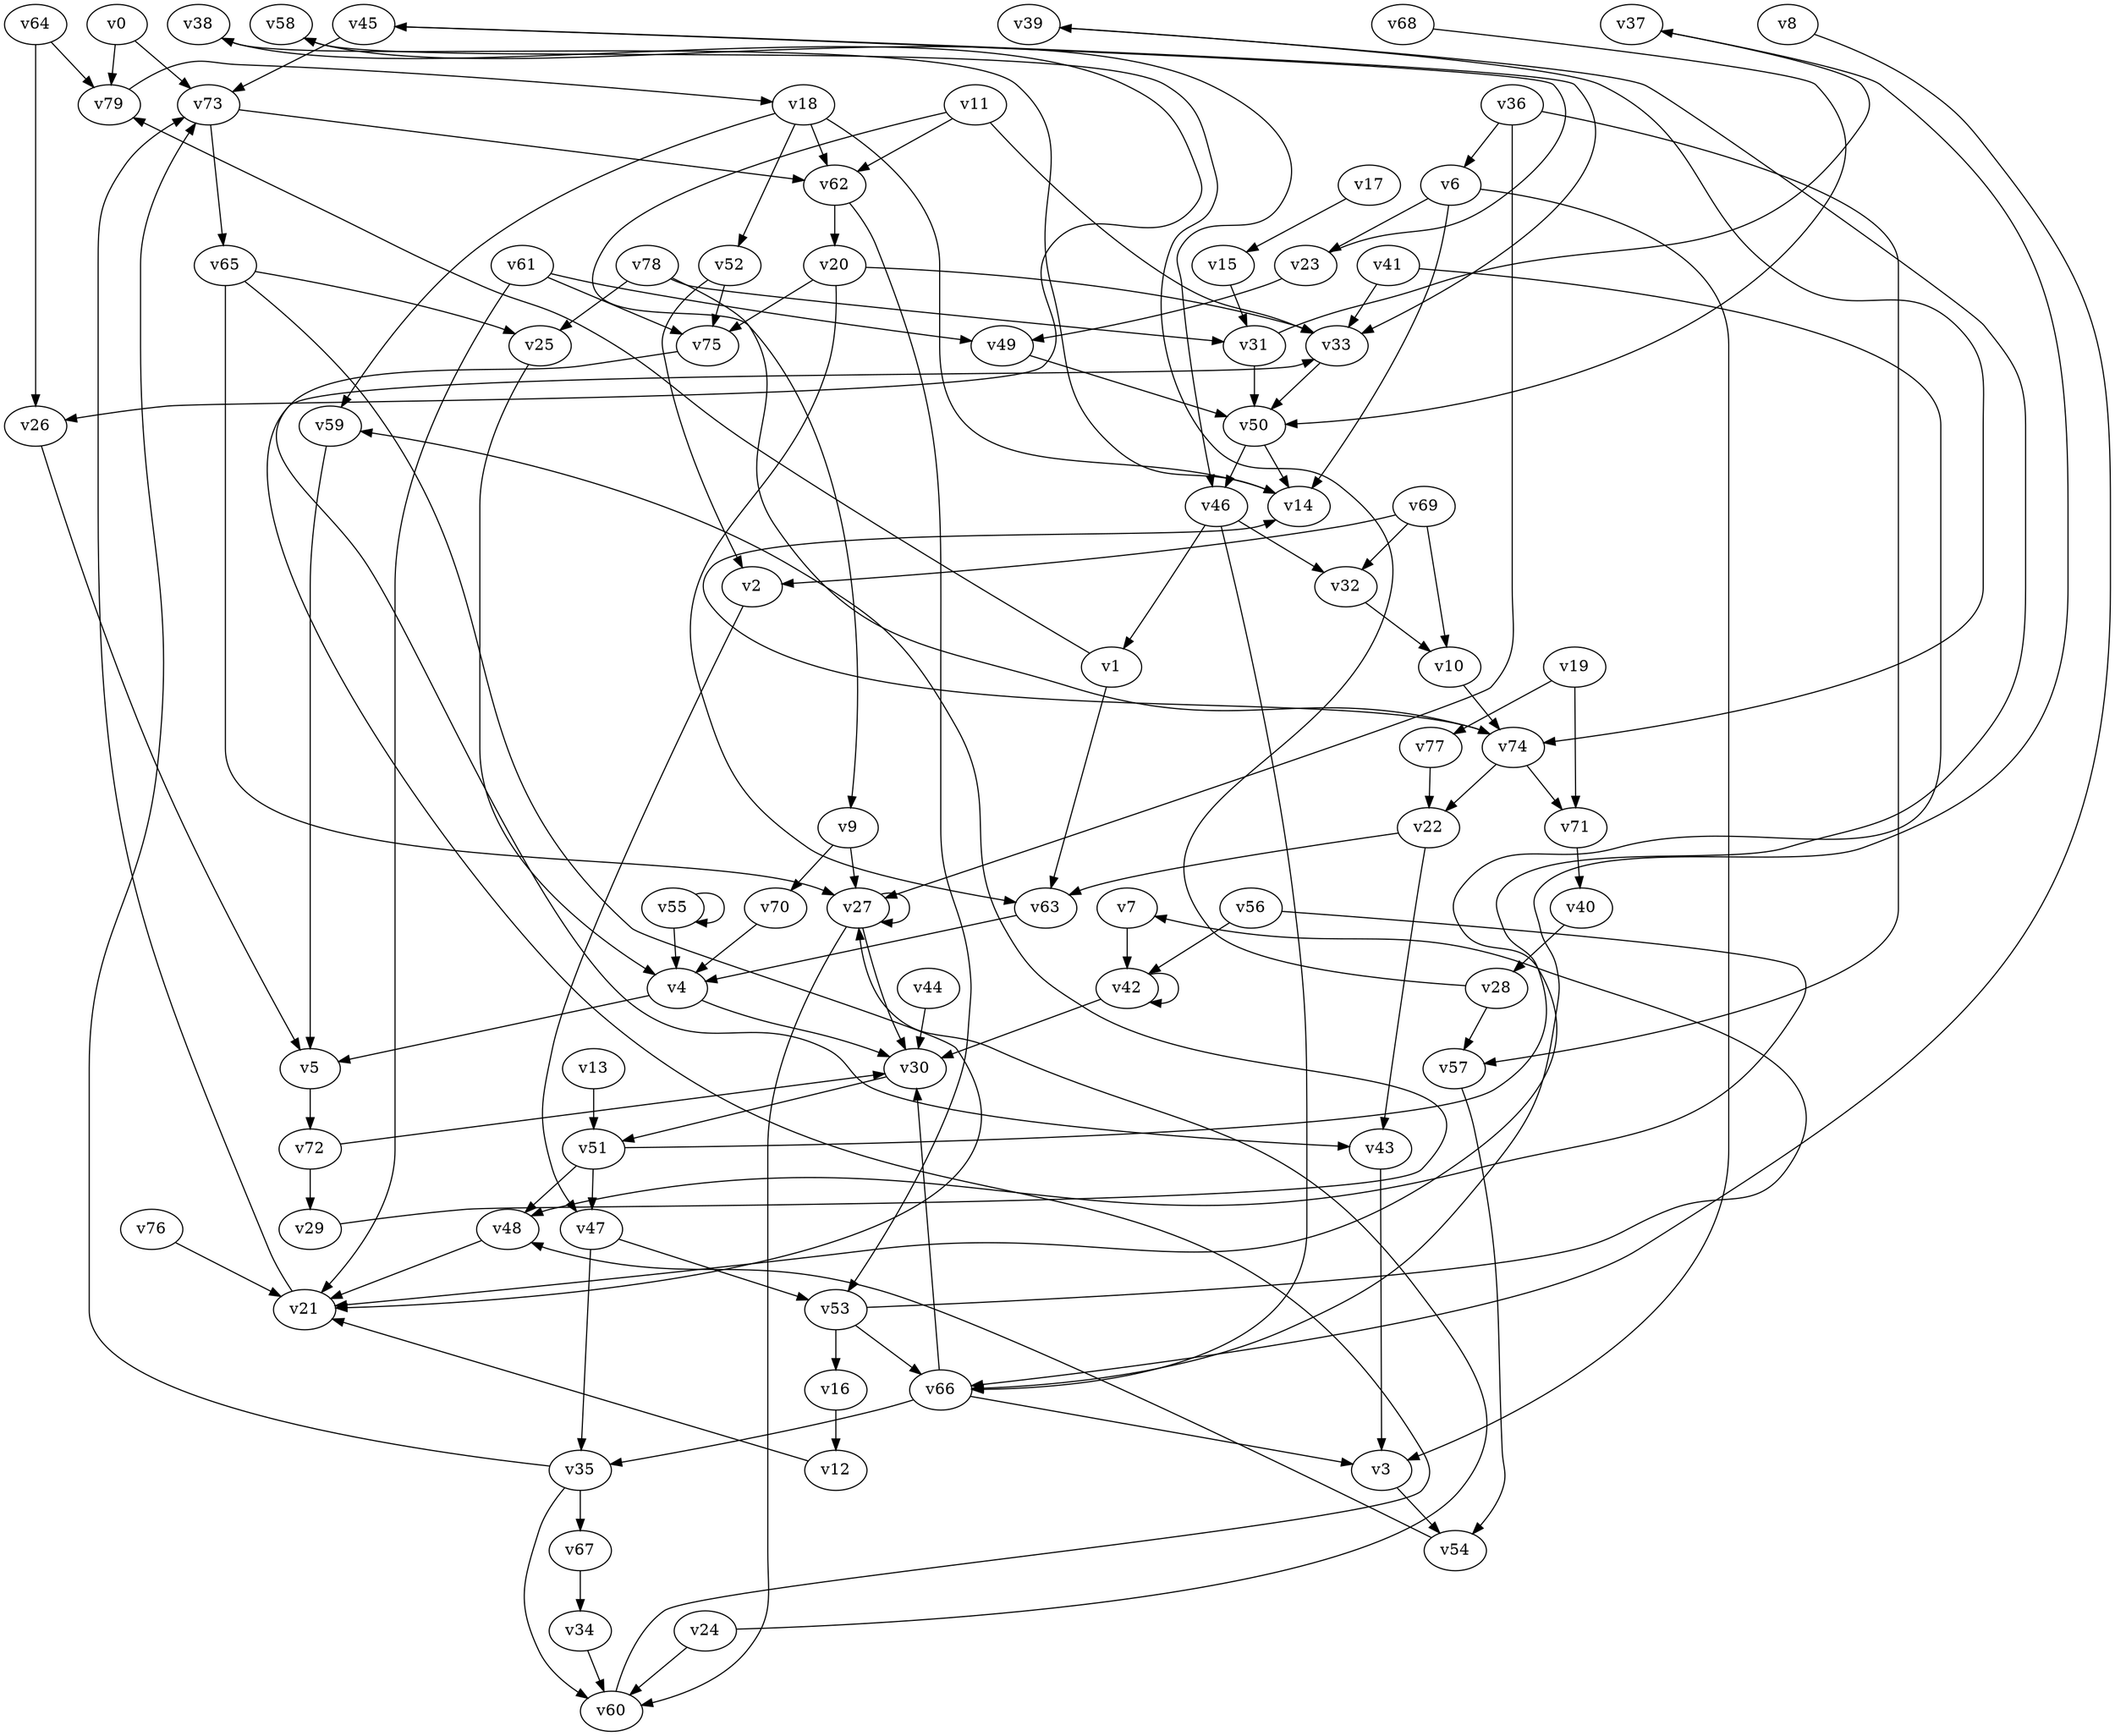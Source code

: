 // Benchmark game 117 - 80 vertices
// time_bound: 8
// targets: v39
digraph G {
    v0 [name="v0", player=1];
    v1 [name="v1", player=1];
    v2 [name="v2", player=0];
    v3 [name="v3", player=0];
    v4 [name="v4", player=0];
    v5 [name="v5", player=0];
    v6 [name="v6", player=1];
    v7 [name="v7", player=0];
    v8 [name="v8", player=0];
    v9 [name="v9", player=1];
    v10 [name="v10", player=0];
    v11 [name="v11", player=0];
    v12 [name="v12", player=1];
    v13 [name="v13", player=0];
    v14 [name="v14", player=1];
    v15 [name="v15", player=0];
    v16 [name="v16", player=0];
    v17 [name="v17", player=0];
    v18 [name="v18", player=1];
    v19 [name="v19", player=1];
    v20 [name="v20", player=1];
    v21 [name="v21", player=0];
    v22 [name="v22", player=1];
    v23 [name="v23", player=0];
    v24 [name="v24", player=1];
    v25 [name="v25", player=1];
    v26 [name="v26", player=1];
    v27 [name="v27", player=0];
    v28 [name="v28", player=1];
    v29 [name="v29", player=0];
    v30 [name="v30", player=1];
    v31 [name="v31", player=1];
    v32 [name="v32", player=1];
    v33 [name="v33", player=1];
    v34 [name="v34", player=1];
    v35 [name="v35", player=1];
    v36 [name="v36", player=0];
    v37 [name="v37", player=1];
    v38 [name="v38", player=1];
    v39 [name="v39", player=0, target=1];
    v40 [name="v40", player=1];
    v41 [name="v41", player=0];
    v42 [name="v42", player=1];
    v43 [name="v43", player=1];
    v44 [name="v44", player=0];
    v45 [name="v45", player=0];
    v46 [name="v46", player=0];
    v47 [name="v47", player=0];
    v48 [name="v48", player=0];
    v49 [name="v49", player=0];
    v50 [name="v50", player=0];
    v51 [name="v51", player=1];
    v52 [name="v52", player=0];
    v53 [name="v53", player=0];
    v54 [name="v54", player=1];
    v55 [name="v55", player=1];
    v56 [name="v56", player=1];
    v57 [name="v57", player=0];
    v58 [name="v58", player=1];
    v59 [name="v59", player=0];
    v60 [name="v60", player=1];
    v61 [name="v61", player=1];
    v62 [name="v62", player=0];
    v63 [name="v63", player=0];
    v64 [name="v64", player=0];
    v65 [name="v65", player=1];
    v66 [name="v66", player=1];
    v67 [name="v67", player=1];
    v68 [name="v68", player=0];
    v69 [name="v69", player=1];
    v70 [name="v70", player=1];
    v71 [name="v71", player=0];
    v72 [name="v72", player=1];
    v73 [name="v73", player=0];
    v74 [name="v74", player=1];
    v75 [name="v75", player=0];
    v76 [name="v76", player=0];
    v77 [name="v77", player=0];
    v78 [name="v78", player=0];
    v79 [name="v79", player=0];

    v0 -> v73;
    v1 -> v79 [constraint="t >= 1"];
    v2 -> v47;
    v3 -> v54;
    v4 -> v5;
    v5 -> v72;
    v6 -> v14;
    v7 -> v42;
    v8 -> v66 [constraint="t mod 4 == 1"];
    v9 -> v27;
    v10 -> v74;
    v11 -> v9 [constraint="t mod 2 == 0"];
    v12 -> v21 [constraint="t mod 5 == 3"];
    v13 -> v51;
    v14 -> v38 [constraint="t < 7"];
    v15 -> v31;
    v16 -> v12;
    v17 -> v15;
    v18 -> v59;
    v19 -> v77;
    v20 -> v75;
    v21 -> v73;
    v22 -> v43;
    v23 -> v45 [constraint="t < 15"];
    v24 -> v27 [constraint="t >= 2"];
    v25 -> v4;
    v26 -> v5;
    v27 -> v27 [constraint="t mod 2 == 1"];
    v28 -> v58 [constraint="t >= 5"];
    v29 -> v59 [constraint="t mod 4 == 1"];
    v30 -> v51;
    v31 -> v37 [constraint="t mod 5 == 0"];
    v32 -> v10;
    v33 -> v50;
    v34 -> v60;
    v35 -> v67;
    v36 -> v27;
    v37 -> v66 [constraint="t >= 1"];
    v38 -> v26 [constraint="t < 7"];
    v39 -> v74 [constraint="t >= 5"];
    v40 -> v28;
    v41 -> v21 [constraint="t < 12"];
    v42 -> v42 [constraint="t < 13"];
    v43 -> v3;
    v44 -> v30;
    v45 -> v33 [constraint="t mod 5 == 4"];
    v46 -> v32;
    v47 -> v35;
    v48 -> v21;
    v49 -> v50;
    v50 -> v46;
    v51 -> v39 [constraint="t mod 3 == 0"];
    v52 -> v75;
    v53 -> v7 [constraint="t < 15"];
    v54 -> v48 [constraint="t < 14"];
    v55 -> v4;
    v56 -> v48 [constraint="t >= 5"];
    v57 -> v54;
    v58 -> v46 [constraint="t >= 5"];
    v59 -> v5;
    v60 -> v33 [constraint="t < 5"];
    v61 -> v21;
    v62 -> v53;
    v63 -> v4;
    v64 -> v26;
    v65 -> v21 [constraint="t < 7"];
    v66 -> v35;
    v67 -> v34;
    v68 -> v50 [constraint="t mod 4 == 0"];
    v69 -> v10;
    v70 -> v4;
    v71 -> v40;
    v72 -> v30 [constraint="t >= 4"];
    v73 -> v62;
    v74 -> v14 [constraint="t < 13"];
    v75 -> v43 [constraint="t < 14"];
    v76 -> v21;
    v77 -> v22;
    v78 -> v74 [constraint="t mod 4 == 1"];
    v79 -> v18 [constraint="t mod 3 == 1"];
    v69 -> v32;
    v9 -> v70;
    v56 -> v42;
    v61 -> v49;
    v11 -> v62;
    v51 -> v47;
    v62 -> v20;
    v20 -> v33;
    v46 -> v66;
    v66 -> v30;
    v55 -> v55;
    v1 -> v63;
    v74 -> v71;
    v27 -> v30;
    v36 -> v6;
    v65 -> v25;
    v24 -> v60;
    v65 -> v27;
    v50 -> v14;
    v45 -> v73;
    v23 -> v49;
    v53 -> v66;
    v51 -> v48;
    v66 -> v3;
    v69 -> v2;
    v61 -> v75;
    v47 -> v53;
    v42 -> v30;
    v6 -> v3;
    v6 -> v23;
    v18 -> v62;
    v46 -> v1;
    v78 -> v25;
    v52 -> v2;
    v35 -> v60;
    v0 -> v79;
    v19 -> v71;
    v4 -> v30;
    v28 -> v57;
    v11 -> v33;
    v18 -> v14;
    v27 -> v60;
    v36 -> v57;
    v22 -> v63;
    v72 -> v29;
    v74 -> v22;
    v18 -> v52;
    v64 -> v79;
    v35 -> v73;
    v41 -> v33;
    v20 -> v63;
    v53 -> v16;
    v78 -> v31;
    v31 -> v50;
    v73 -> v65;
}
